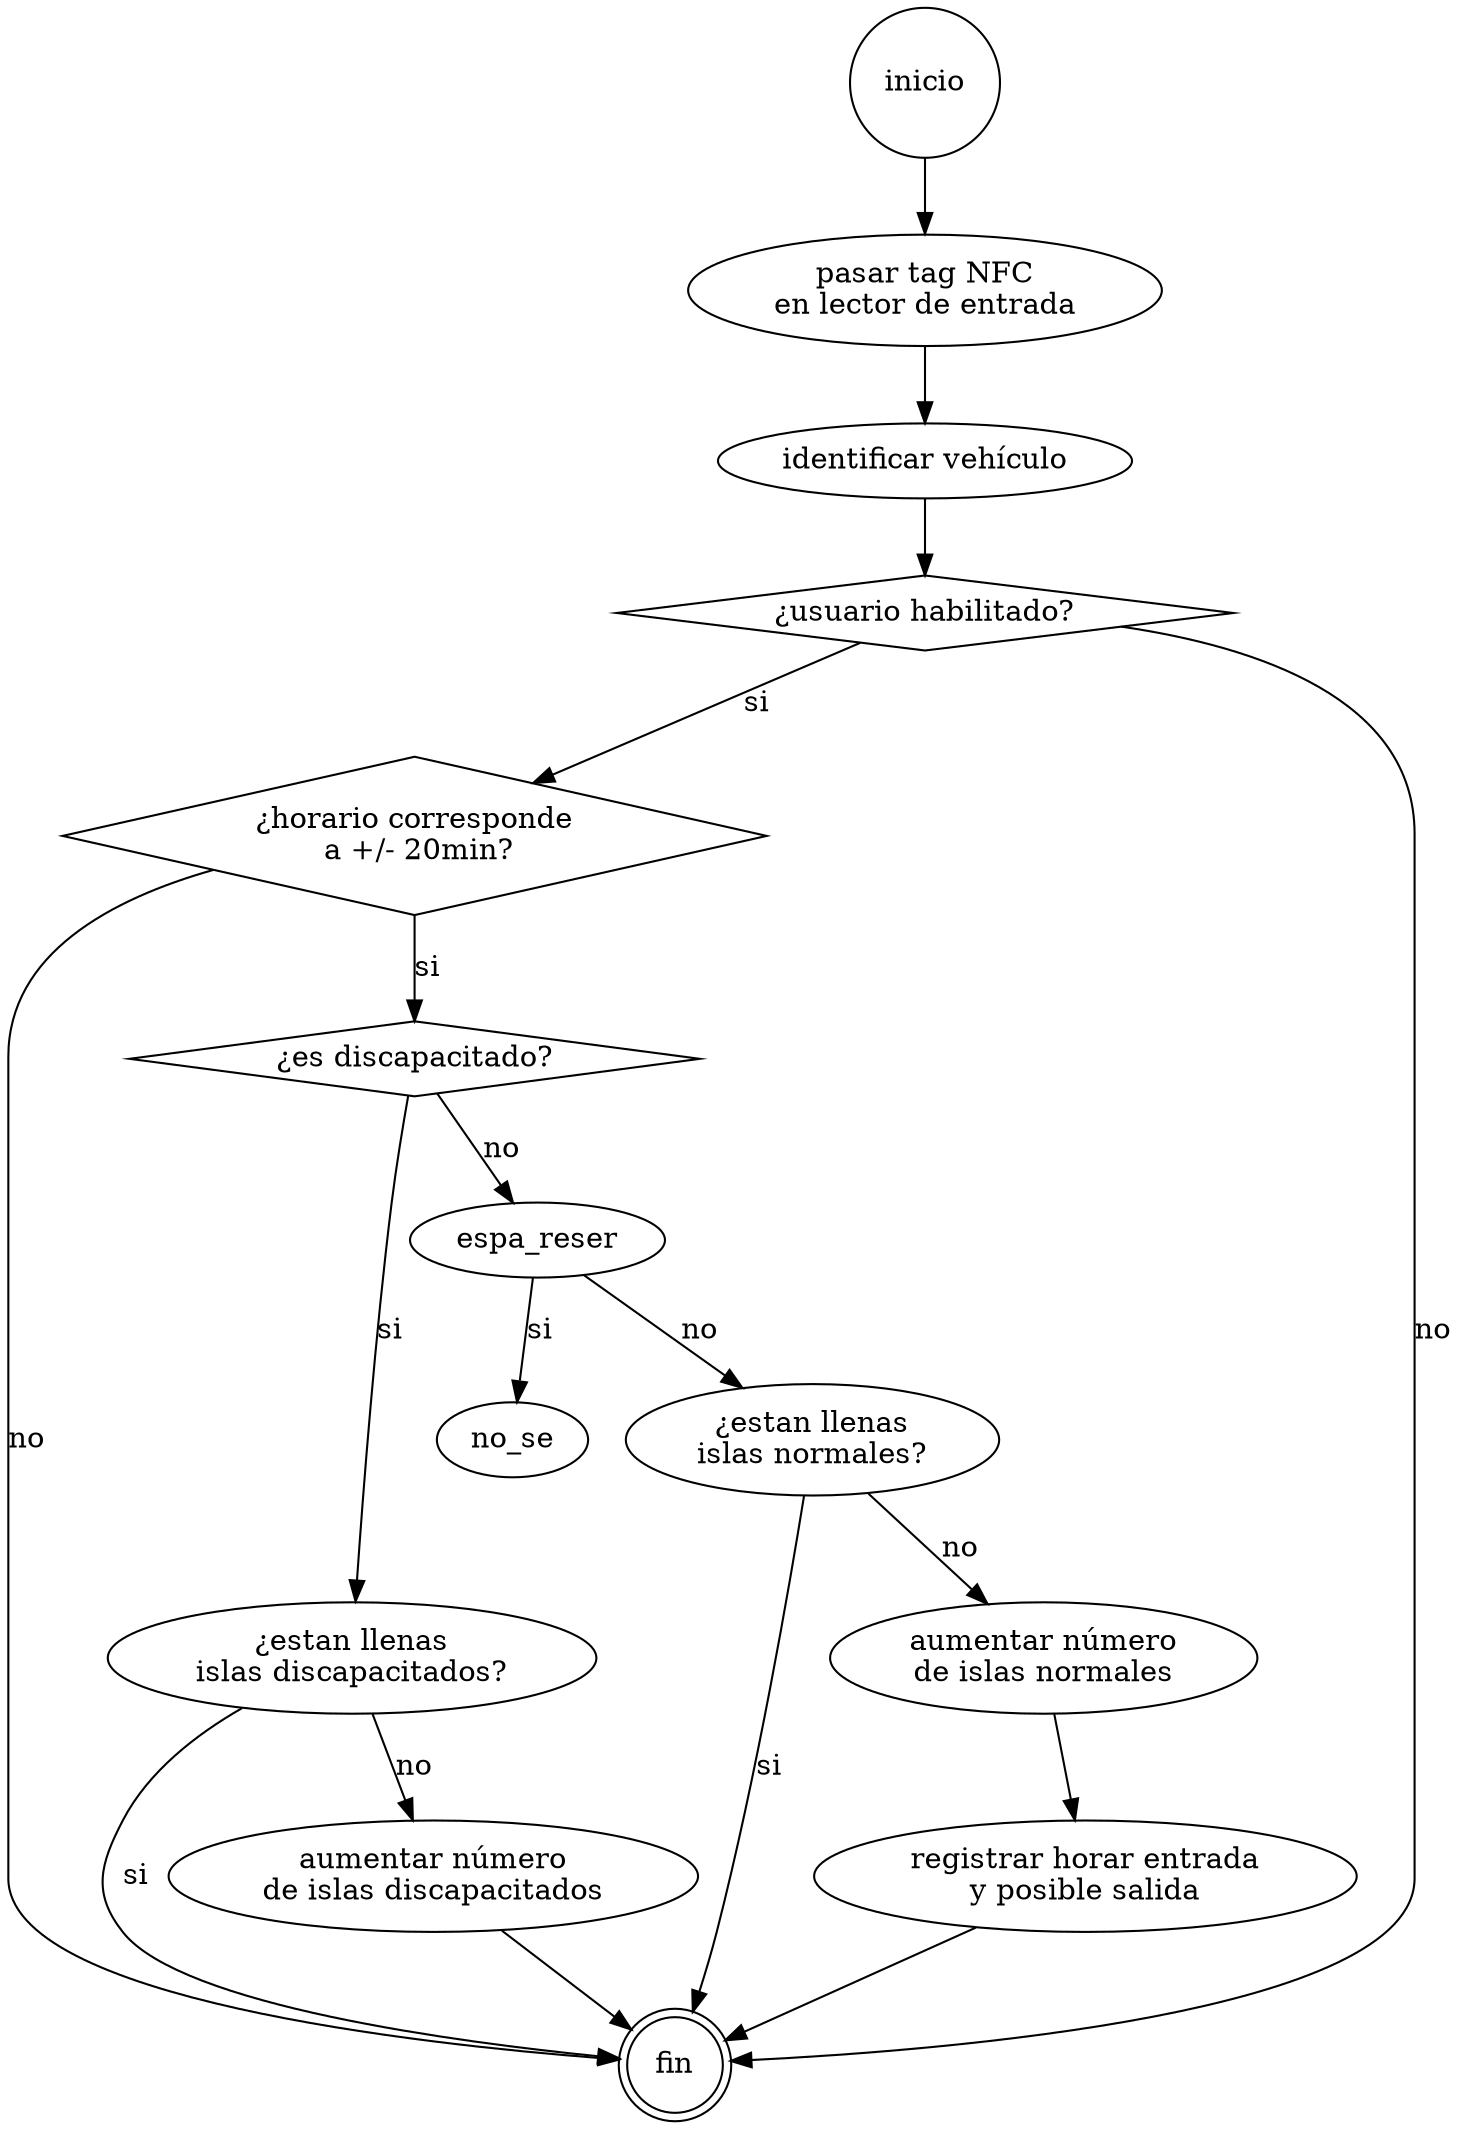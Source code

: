 /*
  Huffman Tree DOT graph.

  DOT Reference :  http://www.graphviz.org/doc/info/lang.html
                   http://en.wikipedia.org/wiki/DOT_language
  Timestamp     :  1368947341
  Phrase        :  'TO BE OR NOT TO BE'

  Generated on http://huffman.ooz.ie/
*/

digraph G {
  inicio -> tag_nfc -> id_veh -> usu_hab;

  usu_hab -> hor_corre [label=si];
  usu_hab -> fin [label=no];

  hor_corre -> es_disca [label=si];
  hor_corre -> fin [label=no];

  es_disca -> full_islas_disc [label=si];
  es_disca -> espa_reser [label=no];

  full_islas_disc -> fin [label=si];
  full_islas_disc -> islas_disc_m1 [label=no];

  islas_disc_m1 -> fin;

  espa_reser -> no_se [label=si];
  espa_reser -> full_islas_norm [label=no];

  full_islas_norm -> islas_norm_m1 [label=no];
  full_islas_norm -> fin [label=si];

  islas_norm_m1 -> reg_ingreso;

  reg_ingreso -> fin;


  tag_nfc [label="pasar tag NFC\nen lector de entrada"];
  id_veh [label="identificar vehículo"];
  usu_hab [label="¿usuario habilitado?"];
  hor_corre [label="¿horario corresponde\n a +/- 20min?"];
  es_disca [label="¿es discapacitado?"];
  full_islas_disc [label="¿estan llenas\nislas discapacitados?"];
  islas_disc_m1 [label="aumentar número\nde islas discapacitados"];
  full_islas_norm [label="¿estan llenas\nislas normales?"];
  islas_norm_m1 [label="aumentar número\nde islas normales"];
  reg_ingreso [label="registrar horar entrada\ny posible salida"];

  inicio [shape=circle];
  usu_hab, hor_corre, es_disca [shape=diamond];
  fin [shape=doublecircle];
}
